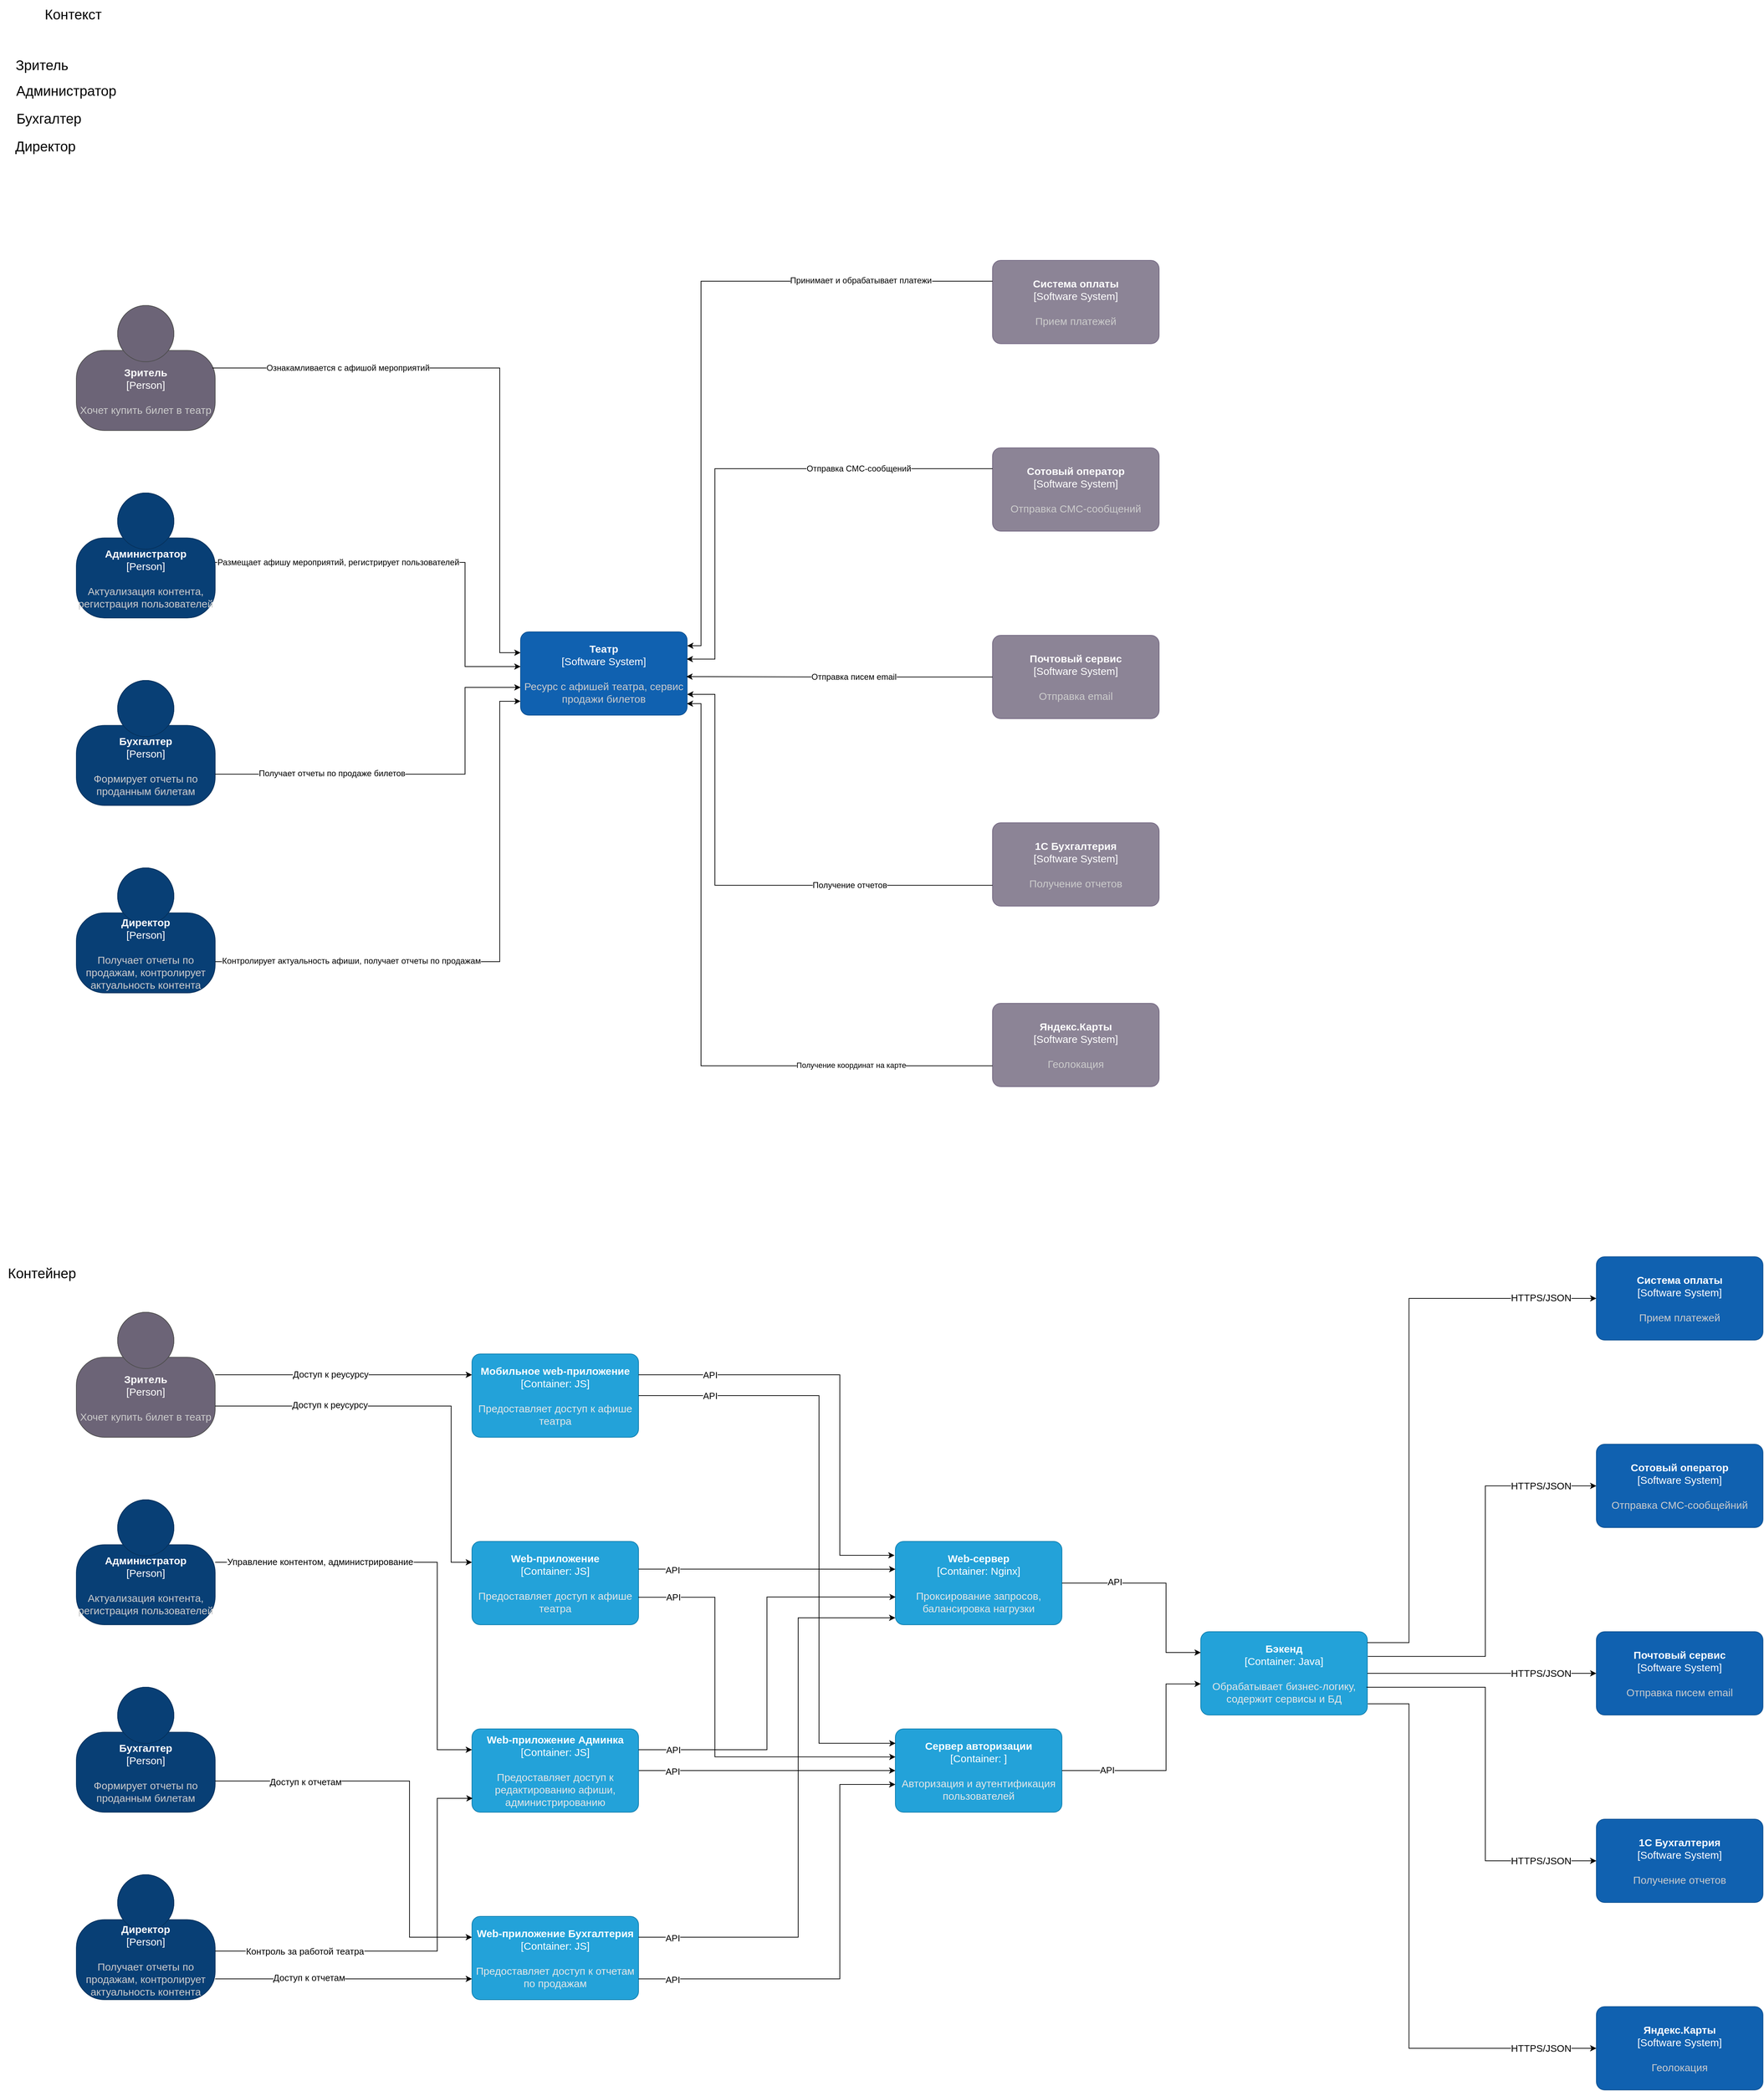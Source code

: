 <mxfile version="26.1.1">
  <diagram name="Страница — 1" id="otKm8q6GmTbAVpr4B7zB">
    <mxGraphModel dx="3187" dy="3027" grid="1" gridSize="10" guides="1" tooltips="1" connect="1" arrows="1" fold="1" page="1" pageScale="1" pageWidth="827" pageHeight="1169" math="0" shadow="0">
      <root>
        <mxCell id="0" />
        <mxCell id="1" parent="0" />
        <object placeholders="1" c4Name="Бухгалтер" c4Type="Person" c4Description="Формирует отчеты по проданным билетам" label="&lt;font&gt;&lt;b&gt;%c4Name%&lt;/b&gt;&lt;/font&gt;&lt;div&gt;[%c4Type%]&lt;/div&gt;&lt;br&gt;&lt;div&gt;&lt;font&gt;&lt;font color=&quot;#cccccc&quot;&gt;%c4Description%&lt;/font&gt;&lt;/font&gt;&lt;/div&gt;" id="PX3dBKam6JnKEclWiQrO-1">
          <mxCell style="html=1;fontSize=15;dashed=0;whiteSpace=wrap;fillColor=#083F75;strokeColor=#06315C;fontColor=#ffffff;shape=mxgraph.c4.person2;align=center;metaEdit=1;points=[[0.5,0,0],[1,0.5,0],[1,0.75,0],[0.75,1,0],[0.5,1,0],[0.25,1,0],[0,0.75,0],[0,0.5,0]];resizable=0;" vertex="1" parent="1">
            <mxGeometry x="120" y="330" width="200" height="180" as="geometry" />
          </mxCell>
        </object>
        <object placeholders="1" c4Name="Администратор" c4Type="Person" c4Description="Актуализация контента, регистрация пользователей" label="&lt;font&gt;&lt;b&gt;%c4Name%&lt;/b&gt;&lt;/font&gt;&lt;div&gt;[%c4Type%]&lt;/div&gt;&lt;br&gt;&lt;div&gt;&lt;font&gt;&lt;font color=&quot;#cccccc&quot;&gt;%c4Description%&lt;/font&gt;&lt;/font&gt;&lt;/div&gt;" id="PX3dBKam6JnKEclWiQrO-2">
          <mxCell style="html=1;fontSize=15;dashed=0;whiteSpace=wrap;fillColor=#083F75;strokeColor=#06315C;fontColor=#ffffff;shape=mxgraph.c4.person2;align=center;metaEdit=1;points=[[0.5,0,0],[1,0.5,0],[1,0.75,0],[0.75,1,0],[0.5,1,0],[0.25,1,0],[0,0.75,0],[0,0.5,0]];resizable=0;" vertex="1" parent="1">
            <mxGeometry x="120" y="60" width="200" height="180" as="geometry" />
          </mxCell>
        </object>
        <object placeholders="1" c4Name="Зритель" c4Type="Person" c4Description="Хочет купить билет в театр" label="&lt;font&gt;&lt;b&gt;%c4Name%&lt;/b&gt;&lt;/font&gt;&lt;div&gt;[%c4Type%]&lt;/div&gt;&lt;br&gt;&lt;div&gt;&lt;font&gt;&lt;font color=&quot;#cccccc&quot;&gt;%c4Description%&lt;/font&gt;&lt;/font&gt;&lt;/div&gt;" id="PX3dBKam6JnKEclWiQrO-3">
          <mxCell style="html=1;fontSize=15;dashed=0;whiteSpace=wrap;fillColor=#6C6477;strokeColor=#4D4D4D;fontColor=#ffffff;shape=mxgraph.c4.person2;align=center;metaEdit=1;points=[[0.5,0,0],[1,0.5,0],[1,0.75,0],[0.75,1,0],[0.5,1,0],[0.25,1,0],[0,0.75,0],[0,0.5,0]];resizable=0;" vertex="1" parent="1">
            <mxGeometry x="120" y="-210" width="200" height="180" as="geometry" />
          </mxCell>
        </object>
        <object placeholders="1" c4Name="Театр" c4Type="Software System" c4Description="Ресурс с афишей театра, сервис продажи билетов" label="&lt;font&gt;&lt;b&gt;%c4Name%&lt;/b&gt;&lt;/font&gt;&lt;div&gt;[%c4Type%]&lt;/div&gt;&lt;br&gt;&lt;div&gt;&lt;font&gt;&lt;font color=&quot;#cccccc&quot;&gt;%c4Description%&lt;/font&gt;&lt;/font&gt;&lt;/div&gt;" id="PX3dBKam6JnKEclWiQrO-5">
          <mxCell style="rounded=1;whiteSpace=wrap;html=1;labelBackgroundColor=none;fillColor=#1061B0;fontColor=#ffffff;align=center;arcSize=10;strokeColor=#0D5091;metaEdit=1;resizable=0;points=[[0.25,0,0],[0.5,0,0],[0.75,0,0],[1,0.25,0],[1,0.5,0],[1,0.75,0],[0.75,1,0],[0.5,1,0],[0.25,1,0],[0,0.75,0],[0,0.5,0],[0,0.25,0]];fontSize=15;" vertex="1" parent="1">
            <mxGeometry x="760" y="260" width="240" height="120" as="geometry" />
          </mxCell>
        </object>
        <mxCell id="PX3dBKam6JnKEclWiQrO-6" value="Контекст" style="text;html=1;align=center;verticalAlign=middle;resizable=0;points=[];autosize=1;strokeColor=none;fillColor=none;fontSize=20;" vertex="1" parent="1">
          <mxGeometry x="60" y="-650" width="110" height="40" as="geometry" />
        </mxCell>
        <mxCell id="PX3dBKam6JnKEclWiQrO-7" value="Зритель" style="text;html=1;align=center;verticalAlign=middle;resizable=0;points=[];autosize=1;strokeColor=none;fillColor=none;fontSize=20;" vertex="1" parent="1">
          <mxGeometry x="20" y="-577" width="100" height="40" as="geometry" />
        </mxCell>
        <mxCell id="PX3dBKam6JnKEclWiQrO-8" value="Администратор" style="text;html=1;align=center;verticalAlign=middle;resizable=0;points=[];autosize=1;strokeColor=none;fillColor=none;fontSize=20;" vertex="1" parent="1">
          <mxGeometry x="20" y="-540" width="170" height="40" as="geometry" />
        </mxCell>
        <mxCell id="PX3dBKam6JnKEclWiQrO-10" value="Бухгалтер" style="text;html=1;align=center;verticalAlign=middle;resizable=0;points=[];autosize=1;strokeColor=none;fillColor=none;fontSize=20;" vertex="1" parent="1">
          <mxGeometry x="20" y="-500" width="120" height="40" as="geometry" />
        </mxCell>
        <mxCell id="PX3dBKam6JnKEclWiQrO-11" value="Директор" style="text;html=1;align=center;verticalAlign=middle;resizable=0;points=[];autosize=1;strokeColor=none;fillColor=none;fontSize=20;" vertex="1" parent="1">
          <mxGeometry x="20" y="-460" width="110" height="40" as="geometry" />
        </mxCell>
        <object placeholders="1" c4Name="Директор" c4Type="Person" c4Description="Получает отчеты по продажам, контролирует актуальность контента" label="&lt;font&gt;&lt;b&gt;%c4Name%&lt;/b&gt;&lt;/font&gt;&lt;div&gt;[%c4Type%]&lt;/div&gt;&lt;br&gt;&lt;div&gt;&lt;font&gt;&lt;font color=&quot;#cccccc&quot;&gt;%c4Description%&lt;/font&gt;&lt;/font&gt;&lt;/div&gt;" id="PX3dBKam6JnKEclWiQrO-12">
          <mxCell style="html=1;fontSize=15;dashed=0;whiteSpace=wrap;fillColor=#083F75;strokeColor=#06315C;fontColor=#ffffff;shape=mxgraph.c4.person2;align=center;metaEdit=1;points=[[0.5,0,0],[1,0.5,0],[1,0.75,0],[0.75,1,0],[0.5,1,0],[0.25,1,0],[0,0.75,0],[0,0.5,0]];resizable=0;" vertex="1" parent="1">
            <mxGeometry x="120" y="600" width="200" height="180" as="geometry" />
          </mxCell>
        </object>
        <mxCell id="PX3dBKam6JnKEclWiQrO-13" style="edgeStyle=orthogonalEdgeStyle;rounded=0;orthogonalLoop=1;jettySize=auto;html=1;exitX=0.98;exitY=0.5;exitDx=0;exitDy=0;exitPerimeter=0;entryX=0;entryY=0.25;entryDx=0;entryDy=0;entryPerimeter=0;" edge="1" parent="1" source="PX3dBKam6JnKEclWiQrO-3" target="PX3dBKam6JnKEclWiQrO-5">
          <mxGeometry relative="1" as="geometry">
            <Array as="points">
              <mxPoint x="730" y="-120" />
              <mxPoint x="730" y="290" />
            </Array>
          </mxGeometry>
        </mxCell>
        <mxCell id="PX3dBKam6JnKEclWiQrO-14" value="Ознакамливается с афишой мероприятий" style="edgeLabel;html=1;align=center;verticalAlign=middle;resizable=0;points=[];fontSize=12;" vertex="1" connectable="0" parent="PX3dBKam6JnKEclWiQrO-13">
          <mxGeometry x="-0.406" y="1" relative="1" as="geometry">
            <mxPoint x="-59" y="1" as="offset" />
          </mxGeometry>
        </mxCell>
        <mxCell id="PX3dBKam6JnKEclWiQrO-16" style="edgeStyle=orthogonalEdgeStyle;rounded=0;orthogonalLoop=1;jettySize=auto;html=1;" edge="1" parent="1">
          <mxGeometry relative="1" as="geometry">
            <mxPoint x="320" y="160" as="sourcePoint" />
            <mxPoint x="760" y="310" as="targetPoint" />
            <Array as="points">
              <mxPoint x="680" y="160" />
              <mxPoint x="680" y="310" />
              <mxPoint x="760" y="310" />
            </Array>
          </mxGeometry>
        </mxCell>
        <mxCell id="PX3dBKam6JnKEclWiQrO-17" value="Размещает афишу мероприятий, регистрирует пользователей" style="edgeLabel;html=1;align=center;verticalAlign=middle;resizable=0;points=[];fontSize=12;" vertex="1" connectable="0" parent="PX3dBKam6JnKEclWiQrO-16">
          <mxGeometry x="-0.616" y="2" relative="1" as="geometry">
            <mxPoint x="63" y="2" as="offset" />
          </mxGeometry>
        </mxCell>
        <mxCell id="PX3dBKam6JnKEclWiQrO-18" style="edgeStyle=orthogonalEdgeStyle;rounded=0;orthogonalLoop=1;jettySize=auto;html=1;exitX=1;exitY=0.75;exitDx=0;exitDy=0;exitPerimeter=0;entryX=0;entryY=0.667;entryDx=0;entryDy=0;entryPerimeter=0;" edge="1" parent="1" source="PX3dBKam6JnKEclWiQrO-1" target="PX3dBKam6JnKEclWiQrO-5">
          <mxGeometry relative="1" as="geometry">
            <Array as="points">
              <mxPoint x="680" y="465" />
              <mxPoint x="680" y="340" />
            </Array>
          </mxGeometry>
        </mxCell>
        <mxCell id="PX3dBKam6JnKEclWiQrO-19" value="Получает отчеты по продаже билетов" style="edgeLabel;html=1;align=center;verticalAlign=middle;resizable=0;points=[];fontSize=12;" vertex="1" connectable="0" parent="PX3dBKam6JnKEclWiQrO-18">
          <mxGeometry x="-0.536" y="3" relative="1" as="geometry">
            <mxPoint x="37" y="2" as="offset" />
          </mxGeometry>
        </mxCell>
        <mxCell id="PX3dBKam6JnKEclWiQrO-21" style="edgeStyle=orthogonalEdgeStyle;rounded=0;orthogonalLoop=1;jettySize=auto;html=1;exitX=1;exitY=0.75;exitDx=0;exitDy=0;exitPerimeter=0;entryX=0;entryY=0.833;entryDx=0;entryDy=0;entryPerimeter=0;" edge="1" parent="1" source="PX3dBKam6JnKEclWiQrO-12" target="PX3dBKam6JnKEclWiQrO-5">
          <mxGeometry relative="1" as="geometry">
            <Array as="points">
              <mxPoint x="730" y="735" />
              <mxPoint x="730" y="360" />
            </Array>
          </mxGeometry>
        </mxCell>
        <mxCell id="PX3dBKam6JnKEclWiQrO-22" value="Контролирует актуальность афиши, получает отчеты по продажам" style="edgeLabel;html=1;align=center;verticalAlign=middle;resizable=0;points=[];fontSize=12;" vertex="1" connectable="0" parent="PX3dBKam6JnKEclWiQrO-21">
          <mxGeometry x="-0.605" y="-1" relative="1" as="geometry">
            <mxPoint x="35" y="-2" as="offset" />
          </mxGeometry>
        </mxCell>
        <object placeholders="1" c4Name="Система оплаты" c4Type="Software System" c4Description="Прием платежей" label="&lt;font&gt;&lt;b&gt;%c4Name%&lt;/b&gt;&lt;/font&gt;&lt;div&gt;[%c4Type%]&lt;/div&gt;&lt;br&gt;&lt;div&gt;&lt;font&gt;&lt;font color=&quot;#cccccc&quot;&gt;%c4Description%&lt;/font&gt;&lt;/font&gt;&lt;/div&gt;" id="PX3dBKam6JnKEclWiQrO-23">
          <mxCell style="rounded=1;whiteSpace=wrap;html=1;labelBackgroundColor=none;fillColor=#8C8496;fontColor=#ffffff;align=center;arcSize=10;strokeColor=#736782;metaEdit=1;resizable=0;points=[[0.25,0,0],[0.5,0,0],[0.75,0,0],[1,0.25,0],[1,0.5,0],[1,0.75,0],[0.75,1,0],[0.5,1,0],[0.25,1,0],[0,0.75,0],[0,0.5,0],[0,0.25,0]];fontSize=15;" vertex="1" parent="1">
            <mxGeometry x="1440" y="-275" width="240" height="120" as="geometry" />
          </mxCell>
        </object>
        <object placeholders="1" c4Name="Сотовый оператор" c4Type="Software System" c4Description="Отправка СМС-сообщений" label="&lt;font&gt;&lt;b&gt;%c4Name%&lt;/b&gt;&lt;/font&gt;&lt;div&gt;[%c4Type%]&lt;/div&gt;&lt;br&gt;&lt;div&gt;&lt;font&gt;&lt;font color=&quot;#cccccc&quot;&gt;%c4Description%&lt;/font&gt;&lt;/font&gt;&lt;/div&gt;" id="PX3dBKam6JnKEclWiQrO-24">
          <mxCell style="rounded=1;whiteSpace=wrap;html=1;labelBackgroundColor=none;fillColor=#8C8496;fontColor=#ffffff;align=center;arcSize=10;strokeColor=#736782;metaEdit=1;resizable=0;points=[[0.25,0,0],[0.5,0,0],[0.75,0,0],[1,0.25,0],[1,0.5,0],[1,0.75,0],[0.75,1,0],[0.5,1,0],[0.25,1,0],[0,0.75,0],[0,0.5,0],[0,0.25,0]];fontSize=15;" vertex="1" parent="1">
            <mxGeometry x="1440" y="-5" width="240" height="120" as="geometry" />
          </mxCell>
        </object>
        <object placeholders="1" c4Name="Почтовый сервис" c4Type="Software System" c4Description="Отправка email" label="&lt;font&gt;&lt;b&gt;%c4Name%&lt;/b&gt;&lt;/font&gt;&lt;div&gt;[%c4Type%]&lt;/div&gt;&lt;br&gt;&lt;div&gt;&lt;font&gt;&lt;font color=&quot;#cccccc&quot;&gt;%c4Description%&lt;/font&gt;&lt;/font&gt;&lt;/div&gt;" id="PX3dBKam6JnKEclWiQrO-25">
          <mxCell style="rounded=1;whiteSpace=wrap;html=1;labelBackgroundColor=none;fillColor=#8C8496;fontColor=#ffffff;align=center;arcSize=10;strokeColor=#736782;metaEdit=1;resizable=0;points=[[0.25,0,0],[0.5,0,0],[0.75,0,0],[1,0.25,0],[1,0.5,0],[1,0.75,0],[0.75,1,0],[0.5,1,0],[0.25,1,0],[0,0.75,0],[0,0.5,0],[0,0.25,0]];fontSize=15;" vertex="1" parent="1">
            <mxGeometry x="1440" y="265" width="240" height="120" as="geometry" />
          </mxCell>
        </object>
        <object placeholders="1" c4Name="1С Бухгалтерия" c4Type="Software System" c4Description="Получение отчетов" label="&lt;font&gt;&lt;b&gt;%c4Name%&lt;/b&gt;&lt;/font&gt;&lt;div&gt;[%c4Type%]&lt;/div&gt;&lt;br&gt;&lt;div&gt;&lt;font&gt;&lt;font color=&quot;#cccccc&quot;&gt;%c4Description%&lt;/font&gt;&lt;/font&gt;&lt;/div&gt;" id="PX3dBKam6JnKEclWiQrO-26">
          <mxCell style="rounded=1;whiteSpace=wrap;html=1;labelBackgroundColor=none;fillColor=#8C8496;fontColor=#ffffff;align=center;arcSize=10;strokeColor=#736782;metaEdit=1;resizable=0;points=[[0.25,0,0],[0.5,0,0],[0.75,0,0],[1,0.25,0],[1,0.5,0],[1,0.75,0],[0.75,1,0],[0.5,1,0],[0.25,1,0],[0,0.75,0],[0,0.5,0],[0,0.25,0]];fontSize=15;" vertex="1" parent="1">
            <mxGeometry x="1440" y="535" width="240" height="120" as="geometry" />
          </mxCell>
        </object>
        <object placeholders="1" c4Name="Яндекс.Карты" c4Type="Software System" c4Description="Геолокация" label="&lt;font&gt;&lt;b&gt;%c4Name%&lt;/b&gt;&lt;/font&gt;&lt;div&gt;[%c4Type%]&lt;/div&gt;&lt;br&gt;&lt;div&gt;&lt;font&gt;&lt;font color=&quot;#cccccc&quot;&gt;%c4Description%&lt;/font&gt;&lt;/font&gt;&lt;/div&gt;" id="PX3dBKam6JnKEclWiQrO-27">
          <mxCell style="rounded=1;whiteSpace=wrap;html=1;labelBackgroundColor=none;fillColor=#8C8496;fontColor=#ffffff;align=center;arcSize=10;strokeColor=#736782;metaEdit=1;resizable=0;points=[[0.25,0,0],[0.5,0,0],[0.75,0,0],[1,0.25,0],[1,0.5,0],[1,0.75,0],[0.75,1,0],[0.5,1,0],[0.25,1,0],[0,0.75,0],[0,0.5,0],[0,0.25,0]];fontSize=15;" vertex="1" parent="1">
            <mxGeometry x="1440" y="795" width="240" height="120" as="geometry" />
          </mxCell>
        </object>
        <mxCell id="PX3dBKam6JnKEclWiQrO-28" style="edgeStyle=orthogonalEdgeStyle;rounded=0;orthogonalLoop=1;jettySize=auto;html=1;exitX=0;exitY=0.25;exitDx=0;exitDy=0;exitPerimeter=0;entryX=1;entryY=0.167;entryDx=0;entryDy=0;entryPerimeter=0;" edge="1" parent="1" source="PX3dBKam6JnKEclWiQrO-23" target="PX3dBKam6JnKEclWiQrO-5">
          <mxGeometry relative="1" as="geometry">
            <Array as="points">
              <mxPoint x="1020" y="-245" />
              <mxPoint x="1020" y="280" />
            </Array>
          </mxGeometry>
        </mxCell>
        <mxCell id="PX3dBKam6JnKEclWiQrO-29" value="Принимает и обрабатывает платежи" style="edgeLabel;html=1;align=center;verticalAlign=middle;resizable=0;points=[];fontSize=12;" vertex="1" connectable="0" parent="PX3dBKam6JnKEclWiQrO-28">
          <mxGeometry x="-0.605" y="3" relative="1" as="geometry">
            <mxPoint y="-4" as="offset" />
          </mxGeometry>
        </mxCell>
        <mxCell id="PX3dBKam6JnKEclWiQrO-30" style="edgeStyle=orthogonalEdgeStyle;rounded=0;orthogonalLoop=1;jettySize=auto;html=1;exitX=0;exitY=0.25;exitDx=0;exitDy=0;exitPerimeter=0;entryX=0.997;entryY=0.327;entryDx=0;entryDy=0;entryPerimeter=0;" edge="1" parent="1" source="PX3dBKam6JnKEclWiQrO-24" target="PX3dBKam6JnKEclWiQrO-5">
          <mxGeometry relative="1" as="geometry">
            <Array as="points">
              <mxPoint x="1040" y="25" />
              <mxPoint x="1040" y="299" />
            </Array>
          </mxGeometry>
        </mxCell>
        <mxCell id="PX3dBKam6JnKEclWiQrO-31" value="Отправка СМС-сообщений" style="edgeLabel;html=1;align=center;verticalAlign=middle;resizable=0;points=[];fontSize=12;" vertex="1" connectable="0" parent="PX3dBKam6JnKEclWiQrO-30">
          <mxGeometry x="-0.508" y="3" relative="1" as="geometry">
            <mxPoint x="-17" y="-3" as="offset" />
          </mxGeometry>
        </mxCell>
        <mxCell id="PX3dBKam6JnKEclWiQrO-32" style="edgeStyle=orthogonalEdgeStyle;rounded=0;orthogonalLoop=1;jettySize=auto;html=1;exitX=0;exitY=0.5;exitDx=0;exitDy=0;exitPerimeter=0;entryX=0.995;entryY=0.537;entryDx=0;entryDy=0;entryPerimeter=0;" edge="1" parent="1" source="PX3dBKam6JnKEclWiQrO-25" target="PX3dBKam6JnKEclWiQrO-5">
          <mxGeometry relative="1" as="geometry" />
        </mxCell>
        <mxCell id="PX3dBKam6JnKEclWiQrO-33" value="Отправка писем email" style="edgeLabel;html=1;align=center;verticalAlign=middle;resizable=0;points=[];fontSize=12;" vertex="1" connectable="0" parent="PX3dBKam6JnKEclWiQrO-32">
          <mxGeometry x="-0.087" y="3" relative="1" as="geometry">
            <mxPoint x="1" y="-3" as="offset" />
          </mxGeometry>
        </mxCell>
        <mxCell id="PX3dBKam6JnKEclWiQrO-34" style="edgeStyle=orthogonalEdgeStyle;rounded=0;orthogonalLoop=1;jettySize=auto;html=1;exitX=0;exitY=0.75;exitDx=0;exitDy=0;exitPerimeter=0;entryX=1;entryY=0.75;entryDx=0;entryDy=0;entryPerimeter=0;" edge="1" parent="1" source="PX3dBKam6JnKEclWiQrO-26" target="PX3dBKam6JnKEclWiQrO-5">
          <mxGeometry relative="1" as="geometry">
            <Array as="points">
              <mxPoint x="1040" y="625" />
              <mxPoint x="1040" y="350" />
            </Array>
          </mxGeometry>
        </mxCell>
        <mxCell id="PX3dBKam6JnKEclWiQrO-35" value="Получение отчетов" style="edgeLabel;html=1;align=center;verticalAlign=middle;resizable=0;points=[];fontSize=12;" vertex="1" connectable="0" parent="PX3dBKam6JnKEclWiQrO-34">
          <mxGeometry x="-0.361" y="-3" relative="1" as="geometry">
            <mxPoint x="22" y="3" as="offset" />
          </mxGeometry>
        </mxCell>
        <mxCell id="PX3dBKam6JnKEclWiQrO-36" style="edgeStyle=orthogonalEdgeStyle;rounded=0;orthogonalLoop=1;jettySize=auto;html=1;exitX=0;exitY=0.75;exitDx=0;exitDy=0;exitPerimeter=0;entryX=0.998;entryY=0.862;entryDx=0;entryDy=0;entryPerimeter=0;" edge="1" parent="1" source="PX3dBKam6JnKEclWiQrO-27" target="PX3dBKam6JnKEclWiQrO-5">
          <mxGeometry relative="1" as="geometry">
            <Array as="points">
              <mxPoint x="1020" y="885" />
              <mxPoint x="1020" y="363" />
            </Array>
          </mxGeometry>
        </mxCell>
        <mxCell id="PX3dBKam6JnKEclWiQrO-37" value="Получение координат на карте" style="edgeLabel;html=1;align=center;verticalAlign=middle;resizable=0;points=[];" vertex="1" connectable="0" parent="PX3dBKam6JnKEclWiQrO-36">
          <mxGeometry x="-0.512" y="2" relative="1" as="geometry">
            <mxPoint x="30" y="-3" as="offset" />
          </mxGeometry>
        </mxCell>
        <object placeholders="1" c4Name="Бухгалтер" c4Type="Person" c4Description="Формирует отчеты по проданным билетам" label="&lt;font&gt;&lt;b&gt;%c4Name%&lt;/b&gt;&lt;/font&gt;&lt;div&gt;[%c4Type%]&lt;/div&gt;&lt;br&gt;&lt;div&gt;&lt;font&gt;&lt;font color=&quot;#cccccc&quot;&gt;%c4Description%&lt;/font&gt;&lt;/font&gt;&lt;/div&gt;" id="PX3dBKam6JnKEclWiQrO-38">
          <mxCell style="html=1;fontSize=15;dashed=0;whiteSpace=wrap;fillColor=#083F75;strokeColor=#06315C;fontColor=#ffffff;shape=mxgraph.c4.person2;align=center;metaEdit=1;points=[[0.5,0,0],[1,0.5,0],[1,0.75,0],[0.75,1,0],[0.5,1,0],[0.25,1,0],[0,0.75,0],[0,0.5,0]];resizable=0;" vertex="1" parent="1">
            <mxGeometry x="120" y="1780" width="200" height="180" as="geometry" />
          </mxCell>
        </object>
        <object placeholders="1" c4Name="Администратор" c4Type="Person" c4Description="Актуализация контента, регистрация пользователей" label="&lt;font&gt;&lt;b&gt;%c4Name%&lt;/b&gt;&lt;/font&gt;&lt;div&gt;[%c4Type%]&lt;/div&gt;&lt;br&gt;&lt;div&gt;&lt;font&gt;&lt;font color=&quot;#cccccc&quot;&gt;%c4Description%&lt;/font&gt;&lt;/font&gt;&lt;/div&gt;" id="PX3dBKam6JnKEclWiQrO-39">
          <mxCell style="html=1;fontSize=15;dashed=0;whiteSpace=wrap;fillColor=#083F75;strokeColor=#06315C;fontColor=#ffffff;shape=mxgraph.c4.person2;align=center;metaEdit=1;points=[[0.5,0,0],[1,0.5,0],[1,0.75,0],[0.75,1,0],[0.5,1,0],[0.25,1,0],[0,0.75,0],[0,0.5,0]];resizable=0;" vertex="1" parent="1">
            <mxGeometry x="120" y="1510" width="200" height="180" as="geometry" />
          </mxCell>
        </object>
        <object placeholders="1" c4Name="Зритель" c4Type="Person" c4Description="Хочет купить билет в театр" label="&lt;font&gt;&lt;b&gt;%c4Name%&lt;/b&gt;&lt;/font&gt;&lt;div&gt;[%c4Type%]&lt;/div&gt;&lt;br&gt;&lt;div&gt;&lt;font&gt;&lt;font color=&quot;#cccccc&quot;&gt;%c4Description%&lt;/font&gt;&lt;/font&gt;&lt;/div&gt;" id="PX3dBKam6JnKEclWiQrO-40">
          <mxCell style="html=1;fontSize=15;dashed=0;whiteSpace=wrap;fillColor=#6C6477;strokeColor=#4D4D4D;fontColor=#ffffff;shape=mxgraph.c4.person2;align=center;metaEdit=1;points=[[0.5,0,0],[1,0.5,0],[1,0.75,0],[0.75,1,0],[0.5,1,0],[0.25,1,0],[0,0.75,0],[0,0.5,0]];resizable=0;" vertex="1" parent="1">
            <mxGeometry x="120" y="1240" width="200" height="180" as="geometry" />
          </mxCell>
        </object>
        <object placeholders="1" c4Name="Директор" c4Type="Person" c4Description="Получает отчеты по продажам, контролирует актуальность контента" label="&lt;font&gt;&lt;b&gt;%c4Name%&lt;/b&gt;&lt;/font&gt;&lt;div&gt;[%c4Type%]&lt;/div&gt;&lt;br&gt;&lt;div&gt;&lt;font&gt;&lt;font color=&quot;#cccccc&quot;&gt;%c4Description%&lt;/font&gt;&lt;/font&gt;&lt;/div&gt;" id="PX3dBKam6JnKEclWiQrO-41">
          <mxCell style="html=1;fontSize=15;dashed=0;whiteSpace=wrap;fillColor=#083F75;strokeColor=#06315C;fontColor=#ffffff;shape=mxgraph.c4.person2;align=center;metaEdit=1;points=[[0.5,0,0],[1,0.5,0],[1,0.75,0],[0.75,1,0],[0.5,1,0],[0.25,1,0],[0,0.75,0],[0,0.5,0]];resizable=0;" vertex="1" parent="1">
            <mxGeometry x="120" y="2050" width="200" height="180" as="geometry" />
          </mxCell>
        </object>
        <mxCell id="PX3dBKam6JnKEclWiQrO-42" value="Контейнер" style="text;html=1;align=center;verticalAlign=middle;resizable=0;points=[];autosize=1;strokeColor=none;fillColor=none;fontSize=20;" vertex="1" parent="1">
          <mxGeometry x="10" y="1163" width="120" height="40" as="geometry" />
        </mxCell>
        <object placeholders="1" c4Name="Мобильное web-приложение" c4Type="Container" c4Technology="JS" c4Description="Предоставляет доступ к афише театра" label="&lt;font&gt;&lt;b&gt;%c4Name%&lt;/b&gt;&lt;/font&gt;&lt;div&gt;[%c4Type%: %c4Technology%]&lt;/div&gt;&lt;br&gt;&lt;div&gt;&lt;font&gt;&lt;font color=&quot;#E6E6E6&quot;&gt;%c4Description%&lt;/font&gt;&lt;/font&gt;&lt;/div&gt;" id="PX3dBKam6JnKEclWiQrO-43">
          <mxCell style="rounded=1;whiteSpace=wrap;html=1;fontSize=15;labelBackgroundColor=none;fillColor=#23A2D9;fontColor=#ffffff;align=center;arcSize=10;strokeColor=#0E7DAD;metaEdit=1;resizable=0;points=[[0.25,0,0],[0.5,0,0],[0.75,0,0],[1,0.25,0],[1,0.5,0],[1,0.75,0],[0.75,1,0],[0.5,1,0],[0.25,1,0],[0,0.75,0],[0,0.5,0],[0,0.25,0]];" vertex="1" parent="1">
            <mxGeometry x="690" y="1300" width="240" height="120" as="geometry" />
          </mxCell>
        </object>
        <object placeholders="1" c4Name="Web-приложение" c4Type="Container" c4Technology="JS" c4Description="Предоставляет доступ к афише театра" label="&lt;font&gt;&lt;b&gt;%c4Name%&lt;/b&gt;&lt;/font&gt;&lt;div&gt;[%c4Type%: %c4Technology%]&lt;/div&gt;&lt;br&gt;&lt;div&gt;&lt;font&gt;&lt;font color=&quot;#E6E6E6&quot;&gt;%c4Description%&lt;/font&gt;&lt;/font&gt;&lt;/div&gt;" id="PX3dBKam6JnKEclWiQrO-44">
          <mxCell style="rounded=1;whiteSpace=wrap;html=1;fontSize=15;labelBackgroundColor=none;fillColor=#23A2D9;fontColor=#ffffff;align=center;arcSize=10;strokeColor=#0E7DAD;metaEdit=1;resizable=0;points=[[0.25,0,0],[0.5,0,0],[0.75,0,0],[1,0.25,0],[1,0.5,0],[1,0.75,0],[0.75,1,0],[0.5,1,0],[0.25,1,0],[0,0.75,0],[0,0.5,0],[0,0.25,0]];" vertex="1" parent="1">
            <mxGeometry x="690" y="1570" width="240" height="120" as="geometry" />
          </mxCell>
        </object>
        <mxCell id="PX3dBKam6JnKEclWiQrO-65" style="edgeStyle=orthogonalEdgeStyle;rounded=0;orthogonalLoop=1;jettySize=auto;html=1;exitX=1;exitY=0.5;exitDx=0;exitDy=0;exitPerimeter=0;entryX=0;entryY=0.5;entryDx=0;entryDy=0;entryPerimeter=0;" edge="1" parent="1" source="PX3dBKam6JnKEclWiQrO-45" target="PX3dBKam6JnKEclWiQrO-60">
          <mxGeometry relative="1" as="geometry">
            <mxPoint x="970" y="1900" as="targetPoint" />
            <Array as="points" />
          </mxGeometry>
        </mxCell>
        <object placeholders="1" c4Name="Web-приложение Админка" c4Type="Container" c4Technology="JS" c4Description="Предоставляет доступ к редактированию афиши, администрированию" label="&lt;font&gt;&lt;b&gt;%c4Name%&lt;/b&gt;&lt;/font&gt;&lt;div&gt;[%c4Type%: %c4Technology%]&lt;/div&gt;&lt;br&gt;&lt;div&gt;&lt;font&gt;&lt;font color=&quot;#E6E6E6&quot;&gt;%c4Description%&lt;/font&gt;&lt;/font&gt;&lt;/div&gt;" id="PX3dBKam6JnKEclWiQrO-45">
          <mxCell style="rounded=1;whiteSpace=wrap;html=1;fontSize=15;labelBackgroundColor=none;fillColor=#23A2D9;fontColor=#ffffff;align=center;arcSize=10;strokeColor=#0E7DAD;metaEdit=1;resizable=0;points=[[0.25,0,0],[0.5,0,0],[0.75,0,0],[1,0.25,0],[1,0.5,0],[1,0.75,0],[0.75,1,0],[0.5,1,0],[0.25,1,0],[0,0.75,0],[0,0.5,0],[0,0.25,0]];" vertex="1" parent="1">
            <mxGeometry x="690" y="1840" width="240" height="120" as="geometry" />
          </mxCell>
        </object>
        <object placeholders="1" c4Name="Web-приложение Бухгалтерия" c4Type="Container" c4Technology="JS" c4Description="Предоставляет доступ к отчетам по продажам" label="&lt;font&gt;&lt;b&gt;%c4Name%&lt;/b&gt;&lt;/font&gt;&lt;div&gt;[%c4Type%: %c4Technology%]&lt;/div&gt;&lt;br&gt;&lt;div&gt;&lt;font&gt;&lt;font color=&quot;#E6E6E6&quot;&gt;%c4Description%&lt;/font&gt;&lt;/font&gt;&lt;/div&gt;" id="PX3dBKam6JnKEclWiQrO-46">
          <mxCell style="rounded=1;whiteSpace=wrap;html=1;fontSize=15;labelBackgroundColor=none;fillColor=#23A2D9;fontColor=#ffffff;align=center;arcSize=10;strokeColor=#0E7DAD;metaEdit=1;resizable=0;points=[[0.25,0,0],[0.5,0,0],[0.75,0,0],[1,0.25,0],[1,0.5,0],[1,0.75,0],[0.75,1,0],[0.5,1,0],[0.25,1,0],[0,0.75,0],[0,0.5,0],[0,0.25,0]];" vertex="1" parent="1">
            <mxGeometry x="690" y="2110" width="240" height="120" as="geometry" />
          </mxCell>
        </object>
        <mxCell id="PX3dBKam6JnKEclWiQrO-47" style="edgeStyle=orthogonalEdgeStyle;rounded=0;orthogonalLoop=1;jettySize=auto;html=1;exitX=1;exitY=0.5;exitDx=0;exitDy=0;exitPerimeter=0;entryX=0;entryY=0.25;entryDx=0;entryDy=0;entryPerimeter=0;" edge="1" parent="1" source="PX3dBKam6JnKEclWiQrO-40" target="PX3dBKam6JnKEclWiQrO-43">
          <mxGeometry relative="1" as="geometry" />
        </mxCell>
        <mxCell id="PX3dBKam6JnKEclWiQrO-48" value="Доступ к реусурсу" style="edgeLabel;html=1;align=center;verticalAlign=middle;resizable=0;points=[];fontSize=13;" vertex="1" connectable="0" parent="PX3dBKam6JnKEclWiQrO-47">
          <mxGeometry x="-0.103" y="-1" relative="1" as="geometry">
            <mxPoint y="-2" as="offset" />
          </mxGeometry>
        </mxCell>
        <mxCell id="PX3dBKam6JnKEclWiQrO-49" style="edgeStyle=orthogonalEdgeStyle;rounded=0;orthogonalLoop=1;jettySize=auto;html=1;exitX=1;exitY=0.75;exitDx=0;exitDy=0;exitPerimeter=0;entryX=0;entryY=0.25;entryDx=0;entryDy=0;entryPerimeter=0;" edge="1" parent="1" source="PX3dBKam6JnKEclWiQrO-40" target="PX3dBKam6JnKEclWiQrO-44">
          <mxGeometry relative="1" as="geometry">
            <Array as="points">
              <mxPoint x="660" y="1375" />
              <mxPoint x="660" y="1600" />
            </Array>
          </mxGeometry>
        </mxCell>
        <mxCell id="PX3dBKam6JnKEclWiQrO-50" value="Доступ к реусурсу" style="edgeLabel;html=1;align=center;verticalAlign=middle;resizable=0;points=[];fontSize=13;" vertex="1" connectable="0" parent="1">
          <mxGeometry x="485.002" y="1373" as="geometry" />
        </mxCell>
        <mxCell id="PX3dBKam6JnKEclWiQrO-51" style="edgeStyle=orthogonalEdgeStyle;rounded=0;orthogonalLoop=1;jettySize=auto;html=1;exitX=1;exitY=0.5;exitDx=0;exitDy=0;exitPerimeter=0;entryX=0;entryY=0.25;entryDx=0;entryDy=0;entryPerimeter=0;" edge="1" parent="1" source="PX3dBKam6JnKEclWiQrO-39" target="PX3dBKam6JnKEclWiQrO-45">
          <mxGeometry relative="1" as="geometry">
            <Array as="points">
              <mxPoint x="640" y="1600" />
              <mxPoint x="640" y="1870" />
            </Array>
          </mxGeometry>
        </mxCell>
        <mxCell id="PX3dBKam6JnKEclWiQrO-52" value="Управление контентом, администрирование" style="edgeLabel;html=1;align=center;verticalAlign=middle;resizable=0;points=[];fontSize=13;" vertex="1" connectable="0" parent="PX3dBKam6JnKEclWiQrO-51">
          <mxGeometry x="-0.585" y="1" relative="1" as="geometry">
            <mxPoint x="18" as="offset" />
          </mxGeometry>
        </mxCell>
        <mxCell id="PX3dBKam6JnKEclWiQrO-53" style="edgeStyle=orthogonalEdgeStyle;rounded=0;orthogonalLoop=1;jettySize=auto;html=1;exitX=1;exitY=0.75;exitDx=0;exitDy=0;exitPerimeter=0;entryX=0;entryY=0.25;entryDx=0;entryDy=0;entryPerimeter=0;" edge="1" parent="1" source="PX3dBKam6JnKEclWiQrO-38" target="PX3dBKam6JnKEclWiQrO-46">
          <mxGeometry relative="1" as="geometry">
            <Array as="points">
              <mxPoint x="600" y="1915" />
              <mxPoint x="600" y="2140" />
            </Array>
          </mxGeometry>
        </mxCell>
        <mxCell id="PX3dBKam6JnKEclWiQrO-54" value="Доступ к отчетам" style="edgeLabel;html=1;align=center;verticalAlign=middle;resizable=0;points=[];fontSize=13;" vertex="1" connectable="0" parent="PX3dBKam6JnKEclWiQrO-53">
          <mxGeometry x="-0.375" y="-1" relative="1" as="geometry">
            <mxPoint x="-56" as="offset" />
          </mxGeometry>
        </mxCell>
        <mxCell id="PX3dBKam6JnKEclWiQrO-55" style="edgeStyle=orthogonalEdgeStyle;rounded=0;orthogonalLoop=1;jettySize=auto;html=1;" edge="1" parent="1">
          <mxGeometry relative="1" as="geometry">
            <mxPoint x="320" y="2160" as="sourcePoint" />
            <mxPoint x="691" y="1940" as="targetPoint" />
            <Array as="points">
              <mxPoint x="320" y="2160" />
              <mxPoint x="640" y="2160" />
              <mxPoint x="640" y="1940" />
            </Array>
          </mxGeometry>
        </mxCell>
        <mxCell id="PX3dBKam6JnKEclWiQrO-56" value="Контроль за работой театра" style="edgeLabel;html=1;align=center;verticalAlign=middle;resizable=0;points=[];fontSize=13;" vertex="1" connectable="0" parent="PX3dBKam6JnKEclWiQrO-55">
          <mxGeometry x="-0.564" y="1" relative="1" as="geometry">
            <mxPoint y="1" as="offset" />
          </mxGeometry>
        </mxCell>
        <mxCell id="PX3dBKam6JnKEclWiQrO-57" style="edgeStyle=orthogonalEdgeStyle;rounded=0;orthogonalLoop=1;jettySize=auto;html=1;" edge="1" parent="1">
          <mxGeometry relative="1" as="geometry">
            <mxPoint x="320" y="2200" as="sourcePoint" />
            <mxPoint x="690" y="2200" as="targetPoint" />
            <Array as="points">
              <mxPoint x="320" y="2200" />
              <mxPoint x="690" y="2200" />
            </Array>
          </mxGeometry>
        </mxCell>
        <mxCell id="PX3dBKam6JnKEclWiQrO-58" value="Доступ к отчетам" style="edgeLabel;html=1;align=center;verticalAlign=middle;resizable=0;points=[];fontSize=13;" vertex="1" connectable="0" parent="PX3dBKam6JnKEclWiQrO-57">
          <mxGeometry x="-0.185" y="2" relative="1" as="geometry">
            <mxPoint x="-16" as="offset" />
          </mxGeometry>
        </mxCell>
        <object placeholders="1" c4Name="Web-сервер" c4Type="Container" c4Technology="Nginx" c4Description="Проксирование запросов, балансировка нагрузки" label="&lt;font&gt;&lt;b&gt;%c4Name%&lt;/b&gt;&lt;/font&gt;&lt;div&gt;[%c4Type%: %c4Technology%]&lt;/div&gt;&lt;br&gt;&lt;div&gt;&lt;font&gt;&lt;font color=&quot;#E6E6E6&quot;&gt;%c4Description%&lt;/font&gt;&lt;/font&gt;&lt;/div&gt;" id="PX3dBKam6JnKEclWiQrO-59">
          <mxCell style="rounded=1;whiteSpace=wrap;html=1;fontSize=15;labelBackgroundColor=none;fillColor=#23A2D9;fontColor=#ffffff;align=center;arcSize=10;strokeColor=#0E7DAD;metaEdit=1;resizable=0;points=[[0.25,0,0],[0.5,0,0],[0.75,0,0],[1,0.25,0],[1,0.5,0],[1,0.75,0],[0.75,1,0],[0.5,1,0],[0.25,1,0],[0,0.75,0],[0,0.5,0],[0,0.25,0]];" vertex="1" parent="1">
            <mxGeometry x="1300" y="1570" width="240" height="120" as="geometry" />
          </mxCell>
        </object>
        <object placeholders="1" c4Name="Сервер авторизации" c4Type="Container" c4Technology="" c4Description="Авторизация и аутентификация пользователей" label="&lt;font&gt;&lt;b&gt;%c4Name%&lt;/b&gt;&lt;/font&gt;&lt;div&gt;[%c4Type%: %c4Technology%]&lt;/div&gt;&lt;br&gt;&lt;div&gt;&lt;font&gt;&lt;font color=&quot;#E6E6E6&quot;&gt;%c4Description%&lt;/font&gt;&lt;/font&gt;&lt;/div&gt;" id="PX3dBKam6JnKEclWiQrO-60">
          <mxCell style="rounded=1;whiteSpace=wrap;html=1;fontSize=15;labelBackgroundColor=none;fillColor=#23A2D9;fontColor=#ffffff;align=center;arcSize=10;strokeColor=#0E7DAD;metaEdit=1;resizable=0;points=[[0.25,0,0],[0.5,0,0],[0.75,0,0],[1,0.25,0],[1,0.5,0],[1,0.75,0],[0.75,1,0],[0.5,1,0],[0.25,1,0],[0,0.75,0],[0,0.5,0],[0,0.25,0]];" vertex="1" parent="1">
            <mxGeometry x="1300" y="1840" width="240" height="120" as="geometry" />
          </mxCell>
        </object>
        <mxCell id="PX3dBKam6JnKEclWiQrO-61" style="edgeStyle=orthogonalEdgeStyle;rounded=0;orthogonalLoop=1;jettySize=auto;html=1;exitX=1;exitY=0.25;exitDx=0;exitDy=0;exitPerimeter=0;entryX=-0.005;entryY=0.167;entryDx=0;entryDy=0;entryPerimeter=0;" edge="1" parent="1" source="PX3dBKam6JnKEclWiQrO-43" target="PX3dBKam6JnKEclWiQrO-59">
          <mxGeometry relative="1" as="geometry">
            <mxPoint x="1300" y="1590" as="targetPoint" />
            <Array as="points">
              <mxPoint x="1220" y="1330" />
              <mxPoint x="1220" y="1590" />
            </Array>
          </mxGeometry>
        </mxCell>
        <mxCell id="PX3dBKam6JnKEclWiQrO-62" style="edgeStyle=orthogonalEdgeStyle;rounded=0;orthogonalLoop=1;jettySize=auto;html=1;exitX=1;exitY=0.5;exitDx=0;exitDy=0;exitPerimeter=0;entryX=0.001;entryY=0.173;entryDx=0;entryDy=0;entryPerimeter=0;" edge="1" parent="1" source="PX3dBKam6JnKEclWiQrO-43" target="PX3dBKam6JnKEclWiQrO-60">
          <mxGeometry relative="1" as="geometry">
            <mxPoint x="1300" y="1860" as="targetPoint" />
            <Array as="points">
              <mxPoint x="1190" y="1360" />
              <mxPoint x="1190" y="1861" />
            </Array>
          </mxGeometry>
        </mxCell>
        <mxCell id="PX3dBKam6JnKEclWiQrO-63" style="edgeStyle=orthogonalEdgeStyle;rounded=0;orthogonalLoop=1;jettySize=auto;html=1;exitX=1;exitY=0.332;exitDx=0;exitDy=0;exitPerimeter=0;" edge="1" parent="1" source="PX3dBKam6JnKEclWiQrO-44">
          <mxGeometry relative="1" as="geometry">
            <mxPoint x="930" y="1610" as="sourcePoint" />
            <mxPoint x="1300" y="1610" as="targetPoint" />
            <Array as="points">
              <mxPoint x="1300" y="1610" />
            </Array>
          </mxGeometry>
        </mxCell>
        <mxCell id="PX3dBKam6JnKEclWiQrO-69" value="API" style="edgeLabel;html=1;align=center;verticalAlign=middle;resizable=0;points=[];fontSize=13;" vertex="1" connectable="0" parent="PX3dBKam6JnKEclWiQrO-63">
          <mxGeometry x="-0.119" y="-1" relative="1" as="geometry">
            <mxPoint x="-114" as="offset" />
          </mxGeometry>
        </mxCell>
        <mxCell id="PX3dBKam6JnKEclWiQrO-64" style="edgeStyle=orthogonalEdgeStyle;rounded=0;orthogonalLoop=1;jettySize=auto;html=1;exitX=1;exitY=0.25;exitDx=0;exitDy=0;exitPerimeter=0;entryX=0.002;entryY=0.667;entryDx=0;entryDy=0;entryPerimeter=0;" edge="1" parent="1" source="PX3dBKam6JnKEclWiQrO-45" target="PX3dBKam6JnKEclWiQrO-59">
          <mxGeometry relative="1" as="geometry">
            <Array as="points">
              <mxPoint x="1115" y="1870" />
              <mxPoint x="1115" y="1650" />
            </Array>
          </mxGeometry>
        </mxCell>
        <mxCell id="PX3dBKam6JnKEclWiQrO-66" style="edgeStyle=orthogonalEdgeStyle;rounded=0;orthogonalLoop=1;jettySize=auto;html=1;entryX=0.001;entryY=0.336;entryDx=0;entryDy=0;entryPerimeter=0;exitX=0.998;exitY=0.67;exitDx=0;exitDy=0;exitPerimeter=0;" edge="1" parent="1" source="PX3dBKam6JnKEclWiQrO-44" target="PX3dBKam6JnKEclWiQrO-60">
          <mxGeometry relative="1" as="geometry">
            <mxPoint x="930" y="1650" as="sourcePoint" />
            <mxPoint x="1300" y="1880" as="targetPoint" />
            <Array as="points">
              <mxPoint x="1040" y="1650" />
              <mxPoint x="1040" y="1880" />
            </Array>
          </mxGeometry>
        </mxCell>
        <mxCell id="PX3dBKam6JnKEclWiQrO-67" style="edgeStyle=orthogonalEdgeStyle;rounded=0;orthogonalLoop=1;jettySize=auto;html=1;exitX=1;exitY=0.25;exitDx=0;exitDy=0;exitPerimeter=0;entryX=0;entryY=0.909;entryDx=0;entryDy=0;entryPerimeter=0;" edge="1" parent="1" source="PX3dBKam6JnKEclWiQrO-46" target="PX3dBKam6JnKEclWiQrO-59">
          <mxGeometry relative="1" as="geometry">
            <Array as="points">
              <mxPoint x="1160" y="2140" />
              <mxPoint x="1160" y="1680" />
              <mxPoint x="1300" y="1680" />
            </Array>
          </mxGeometry>
        </mxCell>
        <mxCell id="PX3dBKam6JnKEclWiQrO-68" style="edgeStyle=orthogonalEdgeStyle;rounded=0;orthogonalLoop=1;jettySize=auto;html=1;exitX=1;exitY=0.75;exitDx=0;exitDy=0;exitPerimeter=0;" edge="1" parent="1" source="PX3dBKam6JnKEclWiQrO-46" target="PX3dBKam6JnKEclWiQrO-60">
          <mxGeometry relative="1" as="geometry">
            <Array as="points">
              <mxPoint x="1220" y="2200" />
              <mxPoint x="1220" y="1920" />
            </Array>
          </mxGeometry>
        </mxCell>
        <mxCell id="PX3dBKam6JnKEclWiQrO-70" value="API" style="edgeLabel;html=1;align=center;verticalAlign=middle;resizable=0;points=[];fontSize=13;" vertex="1" connectable="0" parent="1">
          <mxGeometry x="1068.999" y="1626.005" as="geometry">
            <mxPoint x="-36" y="-266" as="offset" />
          </mxGeometry>
        </mxCell>
        <mxCell id="PX3dBKam6JnKEclWiQrO-71" value="API" style="edgeLabel;html=1;align=center;verticalAlign=middle;resizable=0;points=[];fontSize=13;" vertex="1" connectable="0" parent="1">
          <mxGeometry x="1068.999" y="1596.005" as="geometry">
            <mxPoint x="-36" y="-266" as="offset" />
          </mxGeometry>
        </mxCell>
        <mxCell id="PX3dBKam6JnKEclWiQrO-72" value="API" style="edgeLabel;html=1;align=center;verticalAlign=middle;resizable=0;points=[];fontSize=13;" vertex="1" connectable="0" parent="1">
          <mxGeometry x="979.998" y="1650.0" as="geometry" />
        </mxCell>
        <mxCell id="PX3dBKam6JnKEclWiQrO-73" value="API" style="edgeLabel;html=1;align=center;verticalAlign=middle;resizable=0;points=[];fontSize=13;" vertex="1" connectable="0" parent="1">
          <mxGeometry x="979.998" y="1870.0" as="geometry" />
        </mxCell>
        <mxCell id="PX3dBKam6JnKEclWiQrO-74" value="API" style="edgeLabel;html=1;align=center;verticalAlign=middle;resizable=0;points=[];fontSize=13;" vertex="1" connectable="0" parent="1">
          <mxGeometry x="1102.758" y="1640.0" as="geometry">
            <mxPoint x="-124" y="261" as="offset" />
          </mxGeometry>
        </mxCell>
        <mxCell id="PX3dBKam6JnKEclWiQrO-75" value="API" style="edgeLabel;html=1;align=center;verticalAlign=middle;resizable=0;points=[];fontSize=13;" vertex="1" connectable="0" parent="1">
          <mxGeometry x="1102.758" y="1880.0" as="geometry">
            <mxPoint x="-124" y="261" as="offset" />
          </mxGeometry>
        </mxCell>
        <mxCell id="PX3dBKam6JnKEclWiQrO-76" value="API" style="edgeLabel;html=1;align=center;verticalAlign=middle;resizable=0;points=[];fontSize=13;" vertex="1" connectable="0" parent="1">
          <mxGeometry x="1102.758" y="1940.0" as="geometry">
            <mxPoint x="-124" y="261" as="offset" />
          </mxGeometry>
        </mxCell>
        <object placeholders="1" c4Name="Бэкенд" c4Type="Container" c4Technology="Java" c4Description="Обрабатывает бизнес-логику, содержит сервисы и БД" label="&lt;font&gt;&lt;b&gt;%c4Name%&lt;/b&gt;&lt;/font&gt;&lt;div&gt;[%c4Type%: %c4Technology%]&lt;/div&gt;&lt;br&gt;&lt;div&gt;&lt;font&gt;&lt;font color=&quot;#E6E6E6&quot;&gt;%c4Description%&lt;/font&gt;&lt;/font&gt;&lt;/div&gt;" id="PX3dBKam6JnKEclWiQrO-77">
          <mxCell style="rounded=1;whiteSpace=wrap;html=1;fontSize=15;labelBackgroundColor=none;fillColor=#23A2D9;fontColor=#ffffff;align=center;arcSize=10;strokeColor=#0E7DAD;metaEdit=1;resizable=0;points=[[0.25,0,0],[0.5,0,0],[0.75,0,0],[1,0.25,0],[1,0.5,0],[1,0.75,0],[0.75,1,0],[0.5,1,0],[0.25,1,0],[0,0.75,0],[0,0.5,0],[0,0.25,0]];" vertex="1" parent="1">
            <mxGeometry x="1740" y="1700" width="240" height="120" as="geometry" />
          </mxCell>
        </object>
        <mxCell id="PX3dBKam6JnKEclWiQrO-78" style="edgeStyle=orthogonalEdgeStyle;rounded=0;orthogonalLoop=1;jettySize=auto;html=1;exitX=1;exitY=0.5;exitDx=0;exitDy=0;exitPerimeter=0;entryX=0;entryY=0.25;entryDx=0;entryDy=0;entryPerimeter=0;" edge="1" parent="1" source="PX3dBKam6JnKEclWiQrO-59" target="PX3dBKam6JnKEclWiQrO-77">
          <mxGeometry relative="1" as="geometry">
            <Array as="points">
              <mxPoint x="1690" y="1630" />
              <mxPoint x="1690" y="1730" />
            </Array>
          </mxGeometry>
        </mxCell>
        <mxCell id="PX3dBKam6JnKEclWiQrO-79" style="edgeStyle=orthogonalEdgeStyle;rounded=0;orthogonalLoop=1;jettySize=auto;html=1;exitX=1;exitY=0.5;exitDx=0;exitDy=0;exitPerimeter=0;entryX=0;entryY=0.627;entryDx=0;entryDy=0;entryPerimeter=0;" edge="1" parent="1" source="PX3dBKam6JnKEclWiQrO-60" target="PX3dBKam6JnKEclWiQrO-77">
          <mxGeometry relative="1" as="geometry">
            <Array as="points">
              <mxPoint x="1690" y="1900" />
              <mxPoint x="1690" y="1775" />
            </Array>
          </mxGeometry>
        </mxCell>
        <mxCell id="PX3dBKam6JnKEclWiQrO-80" value="API" style="edgeLabel;html=1;align=center;verticalAlign=middle;resizable=0;points=[];fontSize=13;" vertex="1" connectable="0" parent="1">
          <mxGeometry x="1609.998" y="1630.0" as="geometry">
            <mxPoint x="6" y="-2" as="offset" />
          </mxGeometry>
        </mxCell>
        <mxCell id="PX3dBKam6JnKEclWiQrO-81" value="API" style="edgeLabel;html=1;align=center;verticalAlign=middle;resizable=0;points=[];fontSize=13;" vertex="1" connectable="0" parent="1">
          <mxGeometry x="1629.998" y="1641.0" as="geometry">
            <mxPoint x="-25" y="258" as="offset" />
          </mxGeometry>
        </mxCell>
        <object placeholders="1" c4Name="Система оплаты" c4Type="Software System" c4Description="Прием платежей" label="&lt;font&gt;&lt;b&gt;%c4Name%&lt;/b&gt;&lt;/font&gt;&lt;div&gt;[%c4Type%]&lt;/div&gt;&lt;br&gt;&lt;div&gt;&lt;font&gt;&lt;font color=&quot;#cccccc&quot;&gt;%c4Description%&lt;/font&gt;&lt;/font&gt;&lt;/div&gt;" id="PX3dBKam6JnKEclWiQrO-87">
          <mxCell style="rounded=1;whiteSpace=wrap;html=1;labelBackgroundColor=none;fillColor=#1061B0;fontColor=#ffffff;align=center;arcSize=10;strokeColor=#0D5091;metaEdit=1;resizable=0;points=[[0.25,0,0],[0.5,0,0],[0.75,0,0],[1,0.25,0],[1,0.5,0],[1,0.75,0],[0.75,1,0],[0.5,1,0],[0.25,1,0],[0,0.75,0],[0,0.5,0],[0,0.25,0]];fontSize=15;" vertex="1" parent="1">
            <mxGeometry x="2310" y="1160" width="240" height="120" as="geometry" />
          </mxCell>
        </object>
        <object placeholders="1" c4Name="Сотовый оператор" c4Type="Software System" c4Description="Отправка СМС-сообщейний" label="&lt;font&gt;&lt;b&gt;%c4Name%&lt;/b&gt;&lt;/font&gt;&lt;div&gt;[%c4Type%]&lt;/div&gt;&lt;br&gt;&lt;div&gt;&lt;font&gt;&lt;font color=&quot;#cccccc&quot;&gt;%c4Description%&lt;/font&gt;&lt;/font&gt;&lt;/div&gt;" id="PX3dBKam6JnKEclWiQrO-88">
          <mxCell style="rounded=1;whiteSpace=wrap;html=1;labelBackgroundColor=none;fillColor=#1061B0;fontColor=#ffffff;align=center;arcSize=10;strokeColor=#0D5091;metaEdit=1;resizable=0;points=[[0.25,0,0],[0.5,0,0],[0.75,0,0],[1,0.25,0],[1,0.5,0],[1,0.75,0],[0.75,1,0],[0.5,1,0],[0.25,1,0],[0,0.75,0],[0,0.5,0],[0,0.25,0]];fontSize=15;" vertex="1" parent="1">
            <mxGeometry x="2310" y="1430" width="240" height="120" as="geometry" />
          </mxCell>
        </object>
        <object placeholders="1" c4Name="Почтовый сервис" c4Type="Software System" c4Description="Отправка писем email" label="&lt;font&gt;&lt;b&gt;%c4Name%&lt;/b&gt;&lt;/font&gt;&lt;div&gt;[%c4Type%]&lt;/div&gt;&lt;br&gt;&lt;div&gt;&lt;font&gt;&lt;font color=&quot;#cccccc&quot;&gt;%c4Description%&lt;/font&gt;&lt;/font&gt;&lt;/div&gt;" id="PX3dBKam6JnKEclWiQrO-89">
          <mxCell style="rounded=1;whiteSpace=wrap;html=1;labelBackgroundColor=none;fillColor=#1061B0;fontColor=#ffffff;align=center;arcSize=10;strokeColor=#0D5091;metaEdit=1;resizable=0;points=[[0.25,0,0],[0.5,0,0],[0.75,0,0],[1,0.25,0],[1,0.5,0],[1,0.75,0],[0.75,1,0],[0.5,1,0],[0.25,1,0],[0,0.75,0],[0,0.5,0],[0,0.25,0]];fontSize=15;" vertex="1" parent="1">
            <mxGeometry x="2310" y="1700" width="240" height="120" as="geometry" />
          </mxCell>
        </object>
        <object placeholders="1" c4Name="1C Бухгалтерия" c4Type="Software System" c4Description="Получение отчетов" label="&lt;font&gt;&lt;b&gt;%c4Name%&lt;/b&gt;&lt;/font&gt;&lt;div&gt;[%c4Type%]&lt;/div&gt;&lt;br&gt;&lt;div&gt;&lt;font&gt;&lt;font color=&quot;#cccccc&quot;&gt;%c4Description%&lt;/font&gt;&lt;/font&gt;&lt;/div&gt;" id="PX3dBKam6JnKEclWiQrO-90">
          <mxCell style="rounded=1;whiteSpace=wrap;html=1;labelBackgroundColor=none;fillColor=#1061B0;fontColor=#ffffff;align=center;arcSize=10;strokeColor=#0D5091;metaEdit=1;resizable=0;points=[[0.25,0,0],[0.5,0,0],[0.75,0,0],[1,0.25,0],[1,0.5,0],[1,0.75,0],[0.75,1,0],[0.5,1,0],[0.25,1,0],[0,0.75,0],[0,0.5,0],[0,0.25,0]];fontSize=15;" vertex="1" parent="1">
            <mxGeometry x="2310" y="1970" width="240" height="120" as="geometry" />
          </mxCell>
        </object>
        <object placeholders="1" c4Name="Яндекс.Карты" c4Type="Software System" c4Description="Геолокация" label="&lt;font&gt;&lt;b&gt;%c4Name%&lt;/b&gt;&lt;/font&gt;&lt;div&gt;[%c4Type%]&lt;/div&gt;&lt;br&gt;&lt;div&gt;&lt;font&gt;&lt;font color=&quot;#cccccc&quot;&gt;%c4Description%&lt;/font&gt;&lt;/font&gt;&lt;/div&gt;" id="PX3dBKam6JnKEclWiQrO-91">
          <mxCell style="rounded=1;whiteSpace=wrap;html=1;labelBackgroundColor=none;fillColor=#1061B0;fontColor=#ffffff;align=center;arcSize=10;strokeColor=#0D5091;metaEdit=1;resizable=0;points=[[0.25,0,0],[0.5,0,0],[0.75,0,0],[1,0.25,0],[1,0.5,0],[1,0.75,0],[0.75,1,0],[0.5,1,0],[0.25,1,0],[0,0.75,0],[0,0.5,0],[0,0.25,0]];fontSize=15;" vertex="1" parent="1">
            <mxGeometry x="2310" y="2240" width="240" height="120" as="geometry" />
          </mxCell>
        </object>
        <mxCell id="PX3dBKam6JnKEclWiQrO-92" style="edgeStyle=orthogonalEdgeStyle;rounded=0;orthogonalLoop=1;jettySize=auto;html=1;exitX=1;exitY=0.131;exitDx=0;exitDy=0;exitPerimeter=0;entryX=0;entryY=0.5;entryDx=0;entryDy=0;entryPerimeter=0;" edge="1" parent="1" source="PX3dBKam6JnKEclWiQrO-77" target="PX3dBKam6JnKEclWiQrO-87">
          <mxGeometry relative="1" as="geometry">
            <Array as="points">
              <mxPoint x="2040" y="1716" />
              <mxPoint x="2040" y="1220" />
            </Array>
          </mxGeometry>
        </mxCell>
        <mxCell id="PX3dBKam6JnKEclWiQrO-97" value="HTTPS/JSON" style="edgeLabel;html=1;align=center;verticalAlign=middle;resizable=0;points=[];fontSize=14;" vertex="1" connectable="0" parent="PX3dBKam6JnKEclWiQrO-92">
          <mxGeometry x="0.629" y="2" relative="1" as="geometry">
            <mxPoint x="73" y="1" as="offset" />
          </mxGeometry>
        </mxCell>
        <mxCell id="PX3dBKam6JnKEclWiQrO-93" style="edgeStyle=orthogonalEdgeStyle;rounded=0;orthogonalLoop=1;jettySize=auto;html=1;exitX=1.003;exitY=0.297;exitDx=0;exitDy=0;exitPerimeter=0;entryX=0;entryY=0.5;entryDx=0;entryDy=0;entryPerimeter=0;" edge="1" parent="1" source="PX3dBKam6JnKEclWiQrO-77" target="PX3dBKam6JnKEclWiQrO-88">
          <mxGeometry relative="1" as="geometry">
            <Array as="points">
              <mxPoint x="2150" y="1736" />
              <mxPoint x="2150" y="1490" />
            </Array>
          </mxGeometry>
        </mxCell>
        <mxCell id="PX3dBKam6JnKEclWiQrO-94" style="edgeStyle=orthogonalEdgeStyle;rounded=0;orthogonalLoop=1;jettySize=auto;html=1;exitX=1;exitY=0.5;exitDx=0;exitDy=0;exitPerimeter=0;entryX=0;entryY=0.5;entryDx=0;entryDy=0;entryPerimeter=0;" edge="1" parent="1" source="PX3dBKam6JnKEclWiQrO-77" target="PX3dBKam6JnKEclWiQrO-89">
          <mxGeometry relative="1" as="geometry" />
        </mxCell>
        <mxCell id="PX3dBKam6JnKEclWiQrO-95" style="edgeStyle=orthogonalEdgeStyle;rounded=0;orthogonalLoop=1;jettySize=auto;html=1;entryX=0;entryY=0.5;entryDx=0;entryDy=0;entryPerimeter=0;exitX=0.995;exitY=0.667;exitDx=0;exitDy=0;exitPerimeter=0;" edge="1" parent="1" source="PX3dBKam6JnKEclWiQrO-77" target="PX3dBKam6JnKEclWiQrO-90">
          <mxGeometry relative="1" as="geometry">
            <mxPoint x="1980" y="1780" as="sourcePoint" />
            <Array as="points">
              <mxPoint x="2150" y="1780" />
              <mxPoint x="2150" y="2030" />
            </Array>
          </mxGeometry>
        </mxCell>
        <mxCell id="PX3dBKam6JnKEclWiQrO-96" style="edgeStyle=orthogonalEdgeStyle;rounded=0;orthogonalLoop=1;jettySize=auto;html=1;exitX=1.003;exitY=0.866;exitDx=0;exitDy=0;exitPerimeter=0;entryX=0;entryY=0.5;entryDx=0;entryDy=0;entryPerimeter=0;" edge="1" parent="1" source="PX3dBKam6JnKEclWiQrO-77" target="PX3dBKam6JnKEclWiQrO-91">
          <mxGeometry relative="1" as="geometry">
            <Array as="points">
              <mxPoint x="2040" y="1804" />
              <mxPoint x="2040" y="2300" />
            </Array>
          </mxGeometry>
        </mxCell>
        <mxCell id="PX3dBKam6JnKEclWiQrO-98" value="HTTPS/JSON" style="edgeLabel;html=1;align=center;verticalAlign=middle;resizable=0;points=[];fontSize=14;" vertex="1" connectable="0" parent="1">
          <mxGeometry x="2230.003" y="1490" as="geometry" />
        </mxCell>
        <mxCell id="PX3dBKam6JnKEclWiQrO-99" value="HTTPS/JSON" style="edgeLabel;html=1;align=center;verticalAlign=middle;resizable=0;points=[];fontSize=14;" vertex="1" connectable="0" parent="1">
          <mxGeometry x="2230.003" y="1760" as="geometry" />
        </mxCell>
        <mxCell id="PX3dBKam6JnKEclWiQrO-100" value="HTTPS/JSON" style="edgeLabel;html=1;align=center;verticalAlign=middle;resizable=0;points=[];fontSize=14;" vertex="1" connectable="0" parent="1">
          <mxGeometry x="2230.003" y="2030" as="geometry" />
        </mxCell>
        <mxCell id="PX3dBKam6JnKEclWiQrO-101" value="HTTPS/JSON" style="edgeLabel;html=1;align=center;verticalAlign=middle;resizable=0;points=[];fontSize=14;" vertex="1" connectable="0" parent="1">
          <mxGeometry x="2230.003" y="2300" as="geometry" />
        </mxCell>
      </root>
    </mxGraphModel>
  </diagram>
</mxfile>
